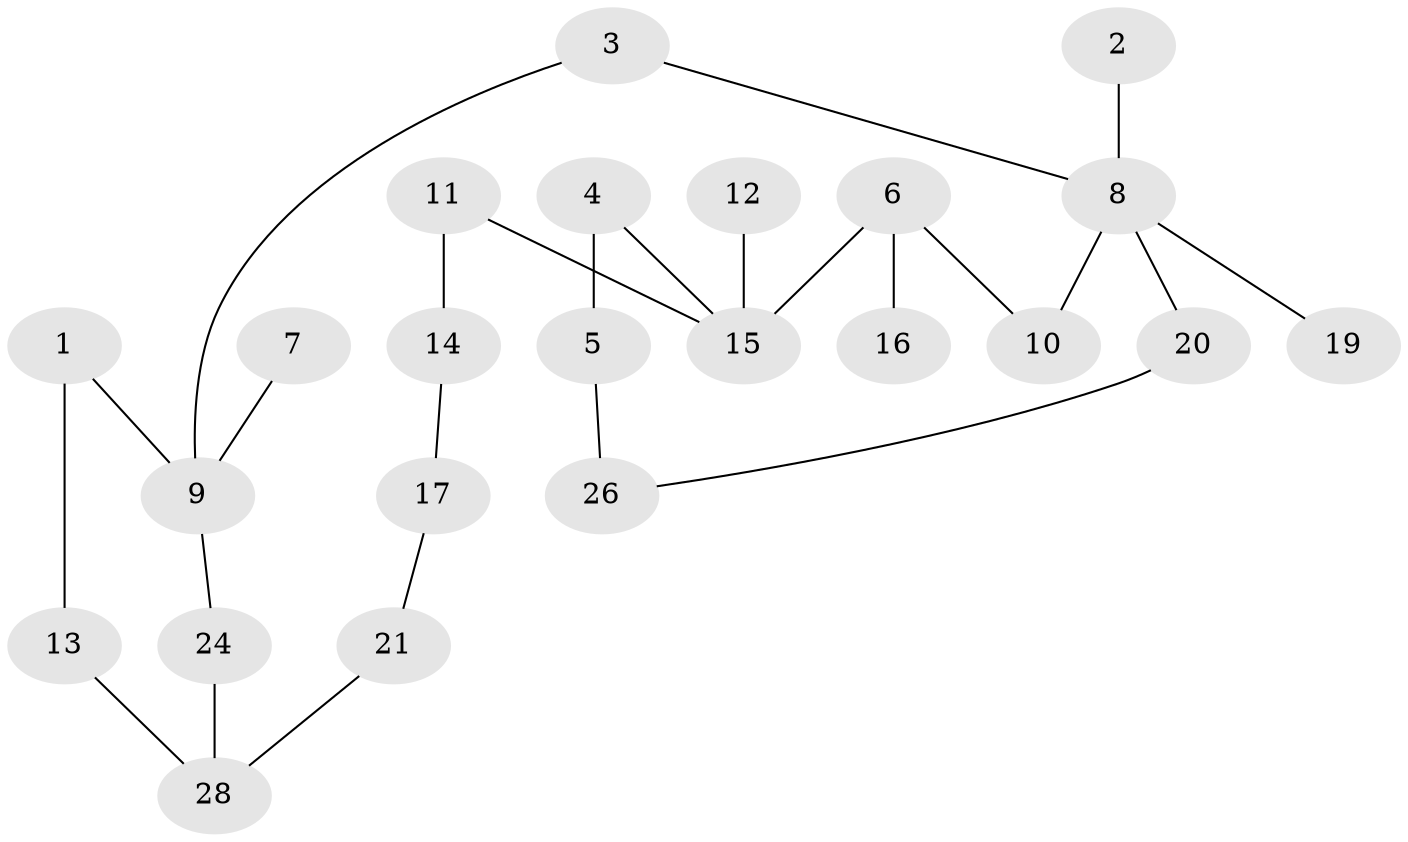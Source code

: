// original degree distribution, {1: 0.2857142857142857, 2: 0.30357142857142855, 3: 0.25, 4: 0.03571428571428571, 0: 0.08928571428571429, 6: 0.03571428571428571}
// Generated by graph-tools (version 1.1) at 2025/33/03/09/25 02:33:44]
// undirected, 23 vertices, 25 edges
graph export_dot {
graph [start="1"]
  node [color=gray90,style=filled];
  1;
  2;
  3;
  4;
  5;
  6;
  7;
  8;
  9;
  10;
  11;
  12;
  13;
  14;
  15;
  16;
  17;
  19;
  20;
  21;
  24;
  26;
  28;
  1 -- 9 [weight=1.0];
  1 -- 13 [weight=1.0];
  2 -- 8 [weight=1.0];
  3 -- 8 [weight=1.0];
  3 -- 9 [weight=1.0];
  4 -- 5 [weight=1.0];
  4 -- 15 [weight=1.0];
  5 -- 26 [weight=1.0];
  6 -- 10 [weight=1.0];
  6 -- 15 [weight=1.0];
  6 -- 16 [weight=1.0];
  7 -- 9 [weight=1.0];
  8 -- 10 [weight=1.0];
  8 -- 19 [weight=1.0];
  8 -- 20 [weight=1.0];
  9 -- 24 [weight=1.0];
  11 -- 14 [weight=1.0];
  11 -- 15 [weight=1.0];
  12 -- 15 [weight=1.0];
  13 -- 28 [weight=1.0];
  14 -- 17 [weight=1.0];
  17 -- 21 [weight=1.0];
  20 -- 26 [weight=1.0];
  21 -- 28 [weight=1.0];
  24 -- 28 [weight=1.0];
}
